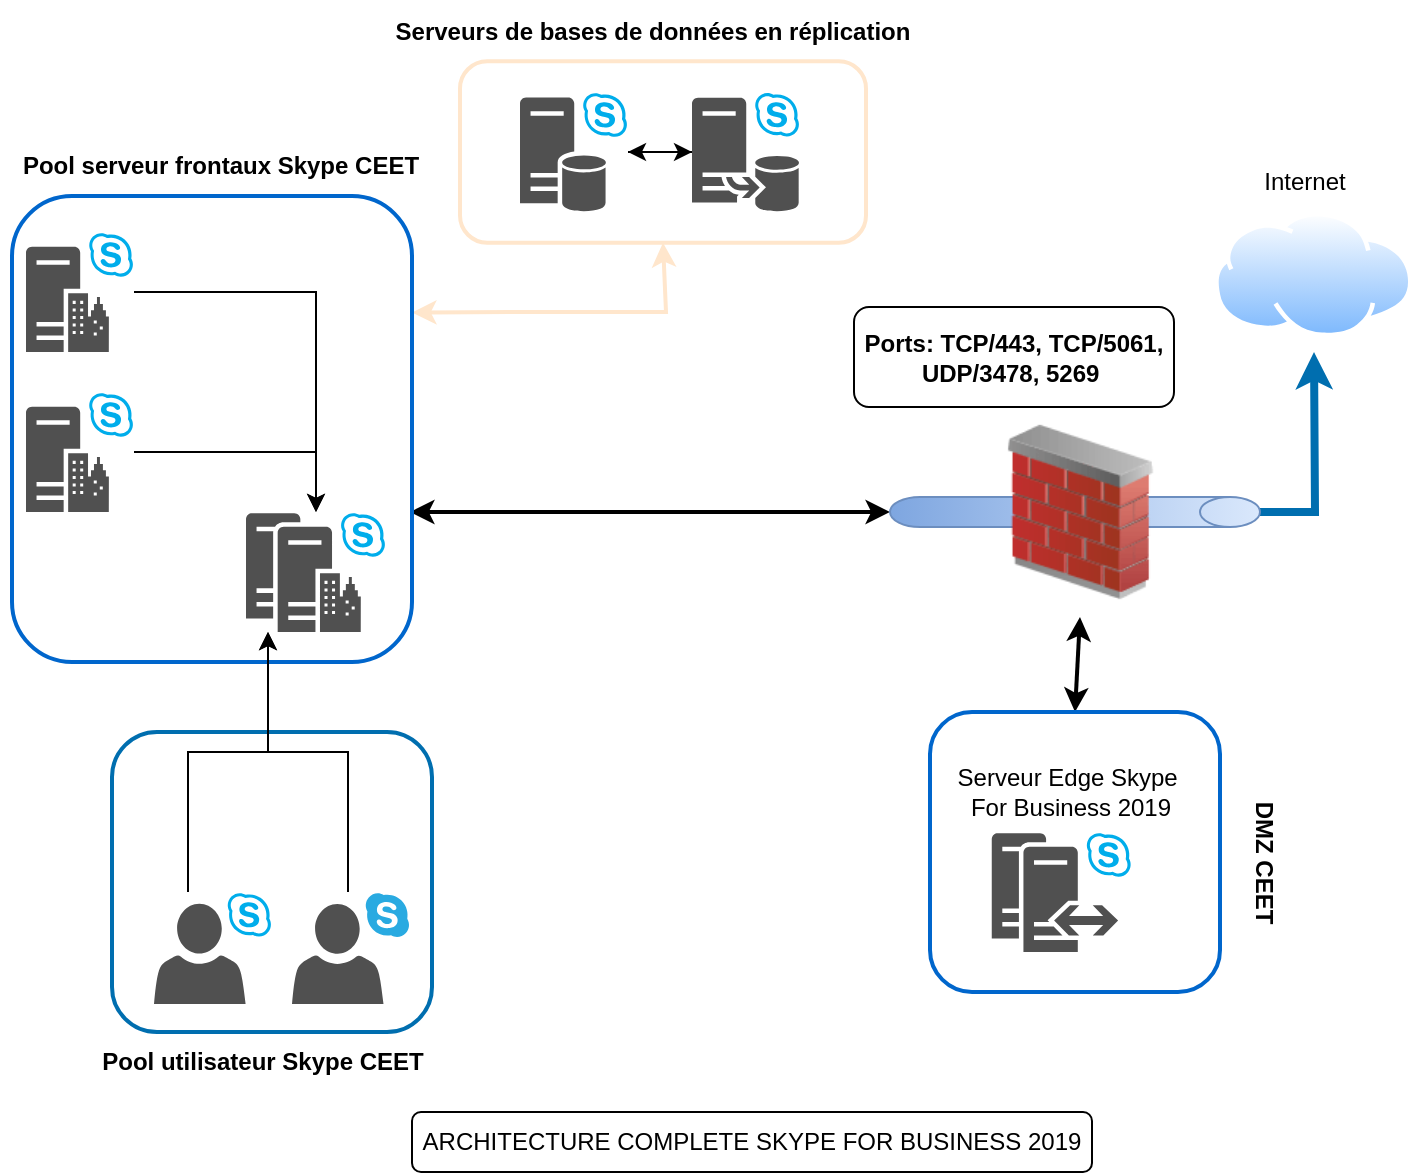 <mxfile version="24.7.17">
  <diagram name="Page-1" id="GvzSa8L3RvMhAjpA8nT7">
    <mxGraphModel dx="1307" dy="829" grid="1" gridSize="10" guides="1" tooltips="1" connect="1" arrows="1" fold="1" page="1" pageScale="1" pageWidth="827" pageHeight="1169" math="0" shadow="0">
      <root>
        <mxCell id="0" />
        <mxCell id="1" parent="0" />
        <mxCell id="nmX9eyuwtljYYOWFSkWK-32" value="Internet" style="text;html=1;align=center;verticalAlign=middle;resizable=0;points=[];autosize=1;strokeColor=none;fillColor=none;" vertex="1" parent="1">
          <mxGeometry x="698.68" y="170" width="60" height="30" as="geometry" />
        </mxCell>
        <mxCell id="nmX9eyuwtljYYOWFSkWK-48" value="" style="endArrow=classic;startArrow=classic;html=1;rounded=0;exitX=0.25;exitY=0;exitDx=0;exitDy=0;entryX=0.5;entryY=0;entryDx=0;entryDy=0;strokeColor=#ffe6cc;strokeWidth=2;" edge="1" parent="1" source="nmX9eyuwtljYYOWFSkWK-27" target="nmX9eyuwtljYYOWFSkWK-38">
          <mxGeometry width="50" height="50" relative="1" as="geometry">
            <mxPoint x="269" y="270" as="sourcePoint" />
            <mxPoint x="319" y="220" as="targetPoint" />
            <Array as="points">
              <mxPoint x="340" y="250" />
              <mxPoint x="410" y="250" />
            </Array>
          </mxGeometry>
        </mxCell>
        <mxCell id="nmX9eyuwtljYYOWFSkWK-49" value="&lt;b&gt;Serveurs de bases de données en réplication&lt;/b&gt;" style="text;html=1;align=center;verticalAlign=middle;resizable=0;points=[];autosize=1;strokeColor=none;fillColor=none;" vertex="1" parent="1">
          <mxGeometry x="262.5" y="94.65" width="280" height="30" as="geometry" />
        </mxCell>
        <mxCell id="nmX9eyuwtljYYOWFSkWK-31" value="&lt;b&gt;DMZ CEET&lt;/b&gt;" style="text;html=1;align=center;verticalAlign=middle;resizable=0;points=[];autosize=1;strokeColor=none;fillColor=none;rotation=90;" vertex="1" parent="1">
          <mxGeometry x="669.0" y="510" width="80" height="30" as="geometry" />
        </mxCell>
        <mxCell id="nmX9eyuwtljYYOWFSkWK-61" value="" style="endArrow=classic;startArrow=classic;html=1;rounded=0;exitX=0.678;exitY=0.005;exitDx=0;exitDy=0;exitPerimeter=0;strokeWidth=2;entryX=0.5;entryY=1;entryDx=0;entryDy=0;entryPerimeter=0;" edge="1" parent="1" source="nmX9eyuwtljYYOWFSkWK-27" target="nmX9eyuwtljYYOWFSkWK-11">
          <mxGeometry width="50" height="50" relative="1" as="geometry">
            <mxPoint x="330" y="408.5" as="sourcePoint" />
            <mxPoint x="540" y="350" as="targetPoint" />
          </mxGeometry>
        </mxCell>
        <mxCell id="nmX9eyuwtljYYOWFSkWK-63" value="" style="endArrow=classic;startArrow=classic;html=1;rounded=0;strokeWidth=2;entryX=0.5;entryY=1;entryDx=0;entryDy=0;exitX=0.5;exitY=0;exitDx=0;exitDy=0;" edge="1" parent="1" source="nmX9eyuwtljYYOWFSkWK-28" target="nmX9eyuwtljYYOWFSkWK-21">
          <mxGeometry width="50" height="50" relative="1" as="geometry">
            <mxPoint x="633" y="470" as="sourcePoint" />
            <mxPoint x="748" y="442.5" as="targetPoint" />
          </mxGeometry>
        </mxCell>
        <mxCell id="nmX9eyuwtljYYOWFSkWK-64" value="ARCHITECTURE COMPLETE SKYPE FOR BUSINESS 2019" style="rounded=1;whiteSpace=wrap;html=1;" vertex="1" parent="1">
          <mxGeometry x="283" y="650" width="340" height="30" as="geometry" />
        </mxCell>
        <mxCell id="nmX9eyuwtljYYOWFSkWK-66" value="" style="group" vertex="1" connectable="0" parent="1">
          <mxGeometry x="557.0" y="450" width="150" height="150" as="geometry" />
        </mxCell>
        <mxCell id="nmX9eyuwtljYYOWFSkWK-28" value="" style="rounded=1;whiteSpace=wrap;html=1;strokeColor=#0066CC;strokeWidth=2;" vertex="1" parent="nmX9eyuwtljYYOWFSkWK-66">
          <mxGeometry x="-15" width="145" height="140" as="geometry" />
        </mxCell>
        <mxCell id="nmX9eyuwtljYYOWFSkWK-65" value="" style="group" vertex="1" connectable="0" parent="nmX9eyuwtljYYOWFSkWK-66">
          <mxGeometry x="-15.0" y="20" width="140" height="100" as="geometry" />
        </mxCell>
        <mxCell id="nmX9eyuwtljYYOWFSkWK-6" value="" style="sketch=0;pointerEvents=1;shadow=0;dashed=0;html=1;strokeColor=none;fillColor=#505050;labelPosition=center;verticalLabelPosition=bottom;verticalAlign=top;outlineConnect=0;align=center;shape=mxgraph.office.servers.skype_for_business_edge_server_pool;" vertex="1" parent="nmX9eyuwtljYYOWFSkWK-65">
          <mxGeometry x="30.88" y="40" width="70" height="60" as="geometry" />
        </mxCell>
        <mxCell id="nmX9eyuwtljYYOWFSkWK-51" value="Serveur Edge Skype&amp;nbsp;&lt;div&gt;For Business 2019&lt;/div&gt;" style="text;html=1;align=center;verticalAlign=middle;resizable=0;points=[];autosize=1;strokeColor=none;fillColor=none;" vertex="1" parent="nmX9eyuwtljYYOWFSkWK-65">
          <mxGeometry width="140" height="40" as="geometry" />
        </mxCell>
        <mxCell id="nmX9eyuwtljYYOWFSkWK-70" value="" style="group" vertex="1" connectable="0" parent="1">
          <mxGeometry x="77" y="162" width="220" height="263" as="geometry" />
        </mxCell>
        <mxCell id="nmX9eyuwtljYYOWFSkWK-29" value="&lt;b&gt;Pool serveur frontaux Skype CEET&lt;/b&gt;" style="text;html=1;align=center;verticalAlign=middle;resizable=0;points=[];autosize=1;strokeColor=none;fillColor=none;" vertex="1" parent="nmX9eyuwtljYYOWFSkWK-70">
          <mxGeometry width="220" height="30" as="geometry" />
        </mxCell>
        <mxCell id="nmX9eyuwtljYYOWFSkWK-69" value="" style="group" vertex="1" connectable="0" parent="nmX9eyuwtljYYOWFSkWK-70">
          <mxGeometry x="6.0" y="30" width="200" height="233" as="geometry" />
        </mxCell>
        <mxCell id="nmX9eyuwtljYYOWFSkWK-27" value="" style="rounded=1;whiteSpace=wrap;html=1;rotation=90;strokeColor=#0066CC;strokeWidth=2;" vertex="1" parent="nmX9eyuwtljYYOWFSkWK-69">
          <mxGeometry x="-16.5" y="16.5" width="233" height="200" as="geometry" />
        </mxCell>
        <mxCell id="nmX9eyuwtljYYOWFSkWK-1" value="" style="sketch=0;pointerEvents=1;shadow=0;dashed=0;html=1;strokeColor=none;fillColor=#505050;labelPosition=center;verticalLabelPosition=bottom;verticalAlign=top;outlineConnect=0;align=center;shape=mxgraph.office.servers.skype_for_business_front_end_pool;" vertex="1" parent="nmX9eyuwtljYYOWFSkWK-69">
          <mxGeometry x="117.0" y="158" width="70" height="60" as="geometry" />
        </mxCell>
        <mxCell id="nmX9eyuwtljYYOWFSkWK-19" style="edgeStyle=orthogonalEdgeStyle;rounded=0;orthogonalLoop=1;jettySize=auto;html=1;" edge="1" parent="nmX9eyuwtljYYOWFSkWK-69" source="nmX9eyuwtljYYOWFSkWK-2" target="nmX9eyuwtljYYOWFSkWK-1">
          <mxGeometry relative="1" as="geometry" />
        </mxCell>
        <mxCell id="nmX9eyuwtljYYOWFSkWK-2" value="" style="sketch=0;pointerEvents=1;shadow=0;dashed=0;html=1;strokeColor=none;fillColor=#505050;labelPosition=center;verticalLabelPosition=bottom;verticalAlign=top;outlineConnect=0;align=center;shape=mxgraph.office.servers.skype_for_business_front_end_server;" vertex="1" parent="nmX9eyuwtljYYOWFSkWK-69">
          <mxGeometry x="7.0" y="18" width="54" height="60" as="geometry" />
        </mxCell>
        <mxCell id="nmX9eyuwtljYYOWFSkWK-20" style="edgeStyle=orthogonalEdgeStyle;rounded=0;orthogonalLoop=1;jettySize=auto;html=1;" edge="1" parent="nmX9eyuwtljYYOWFSkWK-69" source="nmX9eyuwtljYYOWFSkWK-3" target="nmX9eyuwtljYYOWFSkWK-1">
          <mxGeometry relative="1" as="geometry">
            <Array as="points">
              <mxPoint x="152" y="128" />
            </Array>
          </mxGeometry>
        </mxCell>
        <mxCell id="nmX9eyuwtljYYOWFSkWK-3" value="" style="sketch=0;pointerEvents=1;shadow=0;dashed=0;html=1;strokeColor=none;fillColor=#505050;labelPosition=center;verticalLabelPosition=bottom;verticalAlign=top;outlineConnect=0;align=center;shape=mxgraph.office.servers.skype_for_business_front_end_server;" vertex="1" parent="nmX9eyuwtljYYOWFSkWK-69">
          <mxGeometry x="7.0" y="98" width="54" height="60" as="geometry" />
        </mxCell>
        <mxCell id="nmX9eyuwtljYYOWFSkWK-71" value="" style="group" vertex="1" connectable="0" parent="1">
          <mxGeometry x="103" y="460" width="180" height="180" as="geometry" />
        </mxCell>
        <mxCell id="nmX9eyuwtljYYOWFSkWK-67" value="" style="group" vertex="1" connectable="0" parent="nmX9eyuwtljYYOWFSkWK-71">
          <mxGeometry x="15" width="180" height="180" as="geometry" />
        </mxCell>
        <mxCell id="nmX9eyuwtljYYOWFSkWK-26" value="" style="rounded=1;whiteSpace=wrap;html=1;fillColor=default;fontColor=#ffffff;strokeColor=#006EAF;strokeWidth=2;" vertex="1" parent="nmX9eyuwtljYYOWFSkWK-67">
          <mxGeometry x="15" width="160" height="150" as="geometry" />
        </mxCell>
        <mxCell id="nmX9eyuwtljYYOWFSkWK-4" value="" style="sketch=0;pointerEvents=1;shadow=0;dashed=0;html=1;strokeColor=none;fillColor=#505050;labelPosition=center;verticalLabelPosition=bottom;verticalAlign=top;outlineConnect=0;align=center;shape=mxgraph.office.users.skype_for_business_user;" vertex="1" parent="nmX9eyuwtljYYOWFSkWK-67">
          <mxGeometry x="36" y="80" width="59" height="56" as="geometry" />
        </mxCell>
        <mxCell id="nmX9eyuwtljYYOWFSkWK-5" value="" style="sketch=0;pointerEvents=1;shadow=0;dashed=0;html=1;strokeColor=none;fillColor=#505050;labelPosition=center;verticalLabelPosition=bottom;verticalAlign=top;outlineConnect=0;align=center;shape=mxgraph.office.users.skype_commercial_user;" vertex="1" parent="nmX9eyuwtljYYOWFSkWK-67">
          <mxGeometry x="105" y="80" width="59" height="56" as="geometry" />
        </mxCell>
        <mxCell id="nmX9eyuwtljYYOWFSkWK-30" value="&lt;b&gt;Pool utilisateur Skype CEET&lt;/b&gt;" style="text;html=1;align=center;verticalAlign=middle;resizable=0;points=[];autosize=1;strokeColor=none;fillColor=none;" vertex="1" parent="nmX9eyuwtljYYOWFSkWK-67">
          <mxGeometry y="150" width="180" height="30" as="geometry" />
        </mxCell>
        <mxCell id="nmX9eyuwtljYYOWFSkWK-72" value="" style="group" vertex="1" connectable="0" parent="nmX9eyuwtljYYOWFSkWK-71">
          <mxGeometry x="68" y="10" width="80" as="geometry" />
        </mxCell>
        <mxCell id="nmX9eyuwtljYYOWFSkWK-24" style="edgeStyle=orthogonalEdgeStyle;rounded=0;orthogonalLoop=1;jettySize=auto;html=1;" edge="1" parent="nmX9eyuwtljYYOWFSkWK-72" source="nmX9eyuwtljYYOWFSkWK-5" target="nmX9eyuwtljYYOWFSkWK-1">
          <mxGeometry relative="1" as="geometry">
            <Array as="points">
              <mxPoint x="80" />
              <mxPoint x="40" />
            </Array>
          </mxGeometry>
        </mxCell>
        <mxCell id="nmX9eyuwtljYYOWFSkWK-23" style="edgeStyle=orthogonalEdgeStyle;rounded=0;orthogonalLoop=1;jettySize=auto;html=1;" edge="1" parent="nmX9eyuwtljYYOWFSkWK-72" source="nmX9eyuwtljYYOWFSkWK-4" target="nmX9eyuwtljYYOWFSkWK-1">
          <mxGeometry relative="1" as="geometry">
            <Array as="points">
              <mxPoint />
              <mxPoint x="40" />
            </Array>
          </mxGeometry>
        </mxCell>
        <mxCell id="nmX9eyuwtljYYOWFSkWK-73" value="" style="group" vertex="1" connectable="0" parent="1">
          <mxGeometry x="504" y="200" width="279.36" height="202.5" as="geometry" />
        </mxCell>
        <mxCell id="nmX9eyuwtljYYOWFSkWK-7" value="" style="image;aspect=fixed;perimeter=ellipsePerimeter;html=1;align=center;shadow=0;dashed=0;spacingTop=3;image=img/lib/active_directory/internet_cloud.svg;" vertex="1" parent="nmX9eyuwtljYYOWFSkWK-73">
          <mxGeometry x="180" width="99.36" height="62.6" as="geometry" />
        </mxCell>
        <mxCell id="nmX9eyuwtljYYOWFSkWK-13" style="edgeStyle=orthogonalEdgeStyle;rounded=0;orthogonalLoop=1;jettySize=auto;html=1;exitX=0.5;exitY=0;exitDx=0;exitDy=0;exitPerimeter=0;strokeWidth=4;fillColor=#1ba1e2;strokeColor=#006EAF;" edge="1" parent="nmX9eyuwtljYYOWFSkWK-73" source="nmX9eyuwtljYYOWFSkWK-11">
          <mxGeometry relative="1" as="geometry">
            <mxPoint x="230" y="70" as="targetPoint" />
          </mxGeometry>
        </mxCell>
        <mxCell id="nmX9eyuwtljYYOWFSkWK-33" value="&lt;b&gt;Ports: TCP/443, TCP/5061, UDP/3478, 5269&amp;nbsp;&lt;/b&gt;" style="rounded=1;whiteSpace=wrap;html=1;" vertex="1" parent="nmX9eyuwtljYYOWFSkWK-73">
          <mxGeometry y="47.5" width="160" height="50" as="geometry" />
        </mxCell>
        <mxCell id="nmX9eyuwtljYYOWFSkWK-11" value="" style="shape=cylinder3;whiteSpace=wrap;html=1;boundedLbl=1;backgroundOutline=1;size=15;rotation=90;fillColor=#dae8fc;strokeColor=#6c8ebf;gradientColor=#7ea6e0;" vertex="1" parent="nmX9eyuwtljYYOWFSkWK-73">
          <mxGeometry x="103" y="57.5" width="15" height="185" as="geometry" />
        </mxCell>
        <mxCell id="nmX9eyuwtljYYOWFSkWK-21" value="" style="image;html=1;image=img/lib/clip_art/networking/Firewall_02_128x128.png;portConstraintRotation=0;flipH=1;" vertex="1" parent="nmX9eyuwtljYYOWFSkWK-73">
          <mxGeometry x="76.37" y="97.5" width="73.25" height="105" as="geometry" />
        </mxCell>
        <mxCell id="nmX9eyuwtljYYOWFSkWK-76" value="" style="group" vertex="1" connectable="0" parent="1">
          <mxGeometry x="307" y="124.65" width="203" height="90.7" as="geometry" />
        </mxCell>
        <mxCell id="nmX9eyuwtljYYOWFSkWK-38" value="" style="rounded=1;whiteSpace=wrap;html=1;rotation=-180;strokeColor=#FFE6CC;strokeWidth=2;" vertex="1" parent="nmX9eyuwtljYYOWFSkWK-76">
          <mxGeometry y="4.263e-14" width="203" height="90.7" as="geometry" />
        </mxCell>
        <mxCell id="nmX9eyuwtljYYOWFSkWK-34" value="" style="sketch=0;pointerEvents=1;shadow=0;dashed=0;html=1;strokeColor=none;fillColor=#505050;labelPosition=center;verticalLabelPosition=bottom;verticalAlign=top;outlineConnect=0;align=center;shape=mxgraph.office.servers.skype_for_business_back_end_server;" vertex="1" parent="nmX9eyuwtljYYOWFSkWK-76">
          <mxGeometry x="30" y="15.35" width="54" height="60" as="geometry" />
        </mxCell>
        <mxCell id="nmX9eyuwtljYYOWFSkWK-37" style="edgeStyle=orthogonalEdgeStyle;rounded=0;orthogonalLoop=1;jettySize=auto;html=1;" edge="1" parent="nmX9eyuwtljYYOWFSkWK-76" source="nmX9eyuwtljYYOWFSkWK-35" target="nmX9eyuwtljYYOWFSkWK-34">
          <mxGeometry relative="1" as="geometry" />
        </mxCell>
        <mxCell id="nmX9eyuwtljYYOWFSkWK-35" value="" style="sketch=0;pointerEvents=1;shadow=0;dashed=0;html=1;strokeColor=none;fillColor=#505050;labelPosition=center;verticalLabelPosition=bottom;verticalAlign=top;outlineConnect=0;align=center;shape=mxgraph.office.servers.skype_for_business_back_end_server_mirror;" vertex="1" parent="nmX9eyuwtljYYOWFSkWK-76">
          <mxGeometry x="116" y="15.35" width="54" height="60" as="geometry" />
        </mxCell>
        <mxCell id="nmX9eyuwtljYYOWFSkWK-36" style="edgeStyle=orthogonalEdgeStyle;rounded=0;orthogonalLoop=1;jettySize=auto;html=1;" edge="1" parent="nmX9eyuwtljYYOWFSkWK-76" source="nmX9eyuwtljYYOWFSkWK-34" target="nmX9eyuwtljYYOWFSkWK-35">
          <mxGeometry relative="1" as="geometry" />
        </mxCell>
      </root>
    </mxGraphModel>
  </diagram>
</mxfile>
